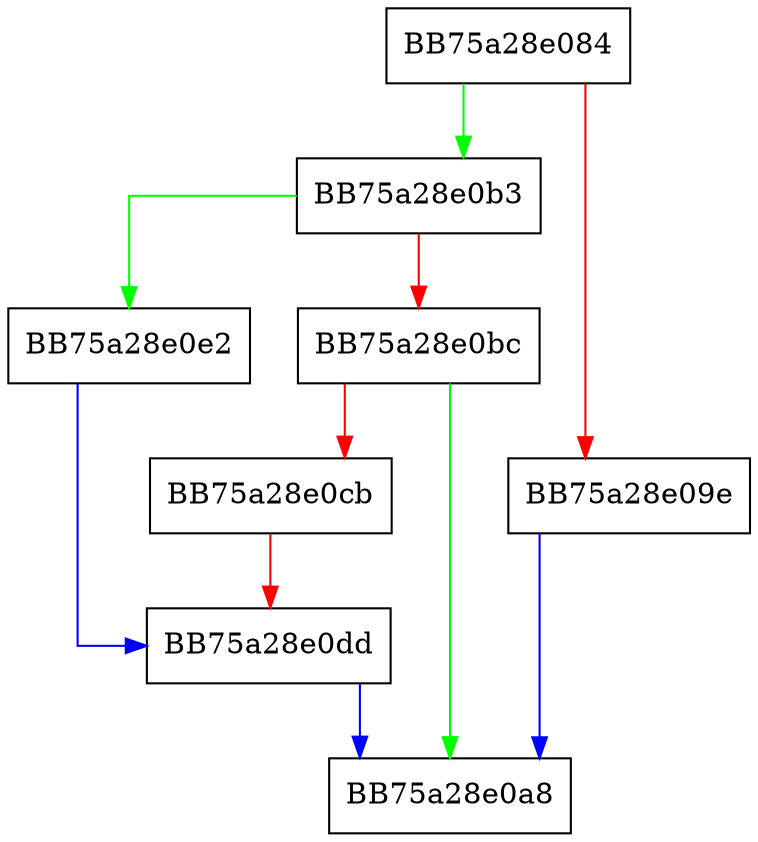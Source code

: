 digraph sqlite3TwoPartName {
  node [shape="box"];
  graph [splines=ortho];
  BB75a28e084 -> BB75a28e0b3 [color="green"];
  BB75a28e084 -> BB75a28e09e [color="red"];
  BB75a28e09e -> BB75a28e0a8 [color="blue"];
  BB75a28e0b3 -> BB75a28e0e2 [color="green"];
  BB75a28e0b3 -> BB75a28e0bc [color="red"];
  BB75a28e0bc -> BB75a28e0a8 [color="green"];
  BB75a28e0bc -> BB75a28e0cb [color="red"];
  BB75a28e0cb -> BB75a28e0dd [color="red"];
  BB75a28e0dd -> BB75a28e0a8 [color="blue"];
  BB75a28e0e2 -> BB75a28e0dd [color="blue"];
}